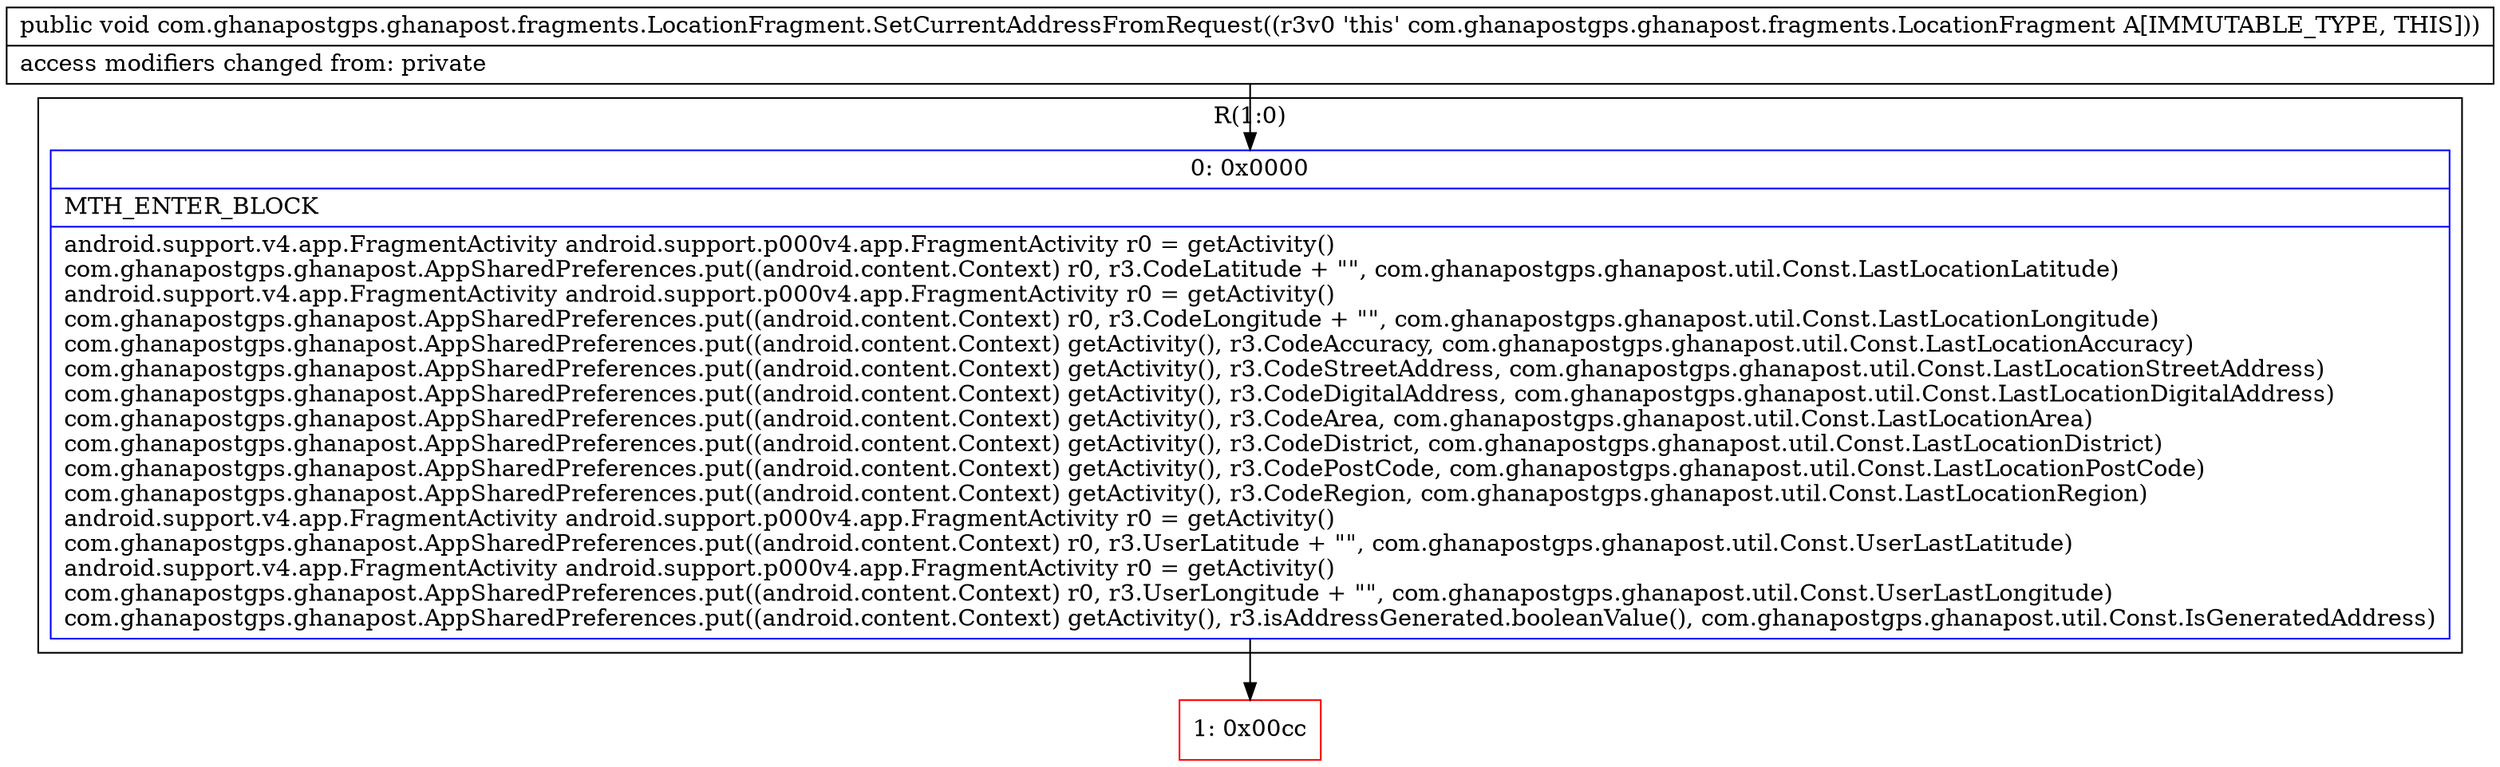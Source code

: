 digraph "CFG forcom.ghanapostgps.ghanapost.fragments.LocationFragment.SetCurrentAddressFromRequest()V" {
subgraph cluster_Region_1729022257 {
label = "R(1:0)";
node [shape=record,color=blue];
Node_0 [shape=record,label="{0\:\ 0x0000|MTH_ENTER_BLOCK\l|android.support.v4.app.FragmentActivity android.support.p000v4.app.FragmentActivity r0 = getActivity()\lcom.ghanapostgps.ghanapost.AppSharedPreferences.put((android.content.Context) r0, r3.CodeLatitude + \"\", com.ghanapostgps.ghanapost.util.Const.LastLocationLatitude)\landroid.support.v4.app.FragmentActivity android.support.p000v4.app.FragmentActivity r0 = getActivity()\lcom.ghanapostgps.ghanapost.AppSharedPreferences.put((android.content.Context) r0, r3.CodeLongitude + \"\", com.ghanapostgps.ghanapost.util.Const.LastLocationLongitude)\lcom.ghanapostgps.ghanapost.AppSharedPreferences.put((android.content.Context) getActivity(), r3.CodeAccuracy, com.ghanapostgps.ghanapost.util.Const.LastLocationAccuracy)\lcom.ghanapostgps.ghanapost.AppSharedPreferences.put((android.content.Context) getActivity(), r3.CodeStreetAddress, com.ghanapostgps.ghanapost.util.Const.LastLocationStreetAddress)\lcom.ghanapostgps.ghanapost.AppSharedPreferences.put((android.content.Context) getActivity(), r3.CodeDigitalAddress, com.ghanapostgps.ghanapost.util.Const.LastLocationDigitalAddress)\lcom.ghanapostgps.ghanapost.AppSharedPreferences.put((android.content.Context) getActivity(), r3.CodeArea, com.ghanapostgps.ghanapost.util.Const.LastLocationArea)\lcom.ghanapostgps.ghanapost.AppSharedPreferences.put((android.content.Context) getActivity(), r3.CodeDistrict, com.ghanapostgps.ghanapost.util.Const.LastLocationDistrict)\lcom.ghanapostgps.ghanapost.AppSharedPreferences.put((android.content.Context) getActivity(), r3.CodePostCode, com.ghanapostgps.ghanapost.util.Const.LastLocationPostCode)\lcom.ghanapostgps.ghanapost.AppSharedPreferences.put((android.content.Context) getActivity(), r3.CodeRegion, com.ghanapostgps.ghanapost.util.Const.LastLocationRegion)\landroid.support.v4.app.FragmentActivity android.support.p000v4.app.FragmentActivity r0 = getActivity()\lcom.ghanapostgps.ghanapost.AppSharedPreferences.put((android.content.Context) r0, r3.UserLatitude + \"\", com.ghanapostgps.ghanapost.util.Const.UserLastLatitude)\landroid.support.v4.app.FragmentActivity android.support.p000v4.app.FragmentActivity r0 = getActivity()\lcom.ghanapostgps.ghanapost.AppSharedPreferences.put((android.content.Context) r0, r3.UserLongitude + \"\", com.ghanapostgps.ghanapost.util.Const.UserLastLongitude)\lcom.ghanapostgps.ghanapost.AppSharedPreferences.put((android.content.Context) getActivity(), r3.isAddressGenerated.booleanValue(), com.ghanapostgps.ghanapost.util.Const.IsGeneratedAddress)\l}"];
}
Node_1 [shape=record,color=red,label="{1\:\ 0x00cc}"];
MethodNode[shape=record,label="{public void com.ghanapostgps.ghanapost.fragments.LocationFragment.SetCurrentAddressFromRequest((r3v0 'this' com.ghanapostgps.ghanapost.fragments.LocationFragment A[IMMUTABLE_TYPE, THIS]))  | access modifiers changed from: private\l}"];
MethodNode -> Node_0;
Node_0 -> Node_1;
}

